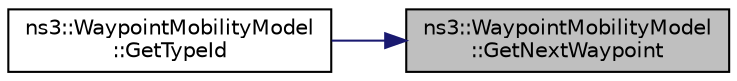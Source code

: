 digraph "ns3::WaypointMobilityModel::GetNextWaypoint"
{
 // LATEX_PDF_SIZE
  edge [fontname="Helvetica",fontsize="10",labelfontname="Helvetica",labelfontsize="10"];
  node [fontname="Helvetica",fontsize="10",shape=record];
  rankdir="RL";
  Node1 [label="ns3::WaypointMobilityModel\l::GetNextWaypoint",height=0.2,width=0.4,color="black", fillcolor="grey75", style="filled", fontcolor="black",tooltip="Get the waypoint that this object is traveling towards."];
  Node1 -> Node2 [dir="back",color="midnightblue",fontsize="10",style="solid",fontname="Helvetica"];
  Node2 [label="ns3::WaypointMobilityModel\l::GetTypeId",height=0.2,width=0.4,color="black", fillcolor="white", style="filled",URL="$classns3_1_1_waypoint_mobility_model.html#a6e3e8c2f9282da58f9ecfb3b976db18f",tooltip="Register this type with the TypeId system."];
}
